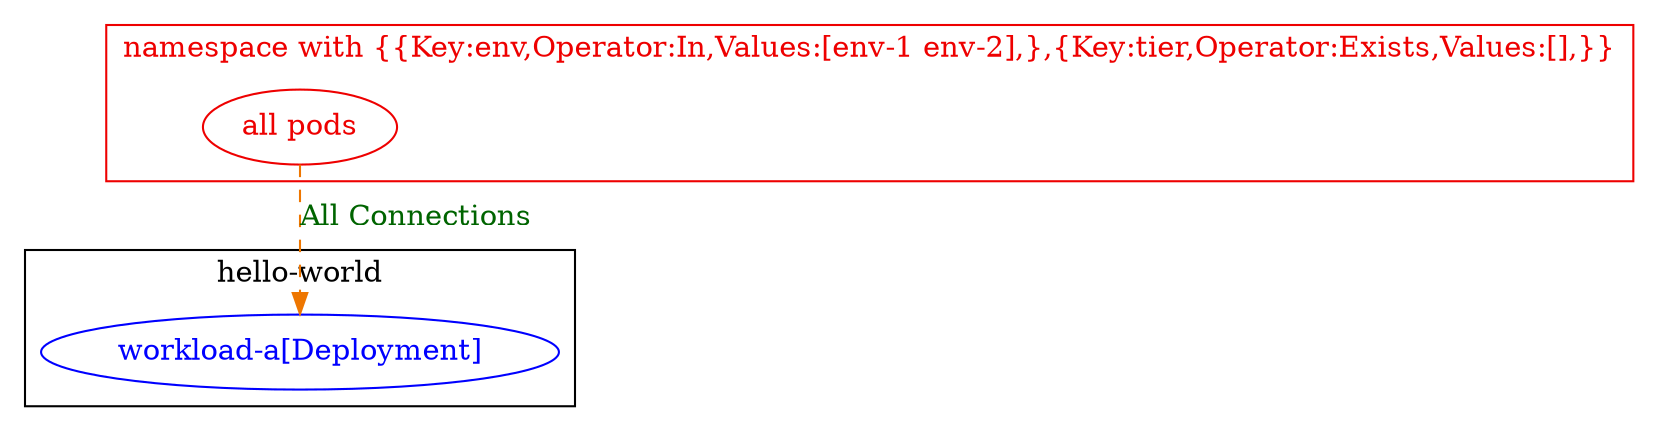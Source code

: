 digraph {
	subgraph "cluster_hello_world" {
		color="black"
		fontcolor="black"
		"hello-world/workload-a[Deployment]" [label="workload-a[Deployment]" color="blue" fontcolor="blue"]
		label="hello-world"
	}
	subgraph "cluster_namespace with {{Key:env,Operator:In,Values:[env_1 env_2],},{Key:tier,Operator:Exists,Values:[],}}" {
		color="red2"
		fontcolor="red2"
		"all pods_in_namespace with {{Key:env,Operator:In,Values:[env-1 env-2],},{Key:tier,Operator:Exists,Values:[],}}" [label="all pods" color="red2" fontcolor="red2"]
		label="namespace with {{Key:env,Operator:In,Values:[env-1 env-2],},{Key:tier,Operator:Exists,Values:[],}}"
	}
	"all pods_in_namespace with {{Key:env,Operator:In,Values:[env-1 env-2],},{Key:tier,Operator:Exists,Values:[],}}" -> "hello-world/workload-a[Deployment]" [label="All Connections" color="darkorange2" fontcolor="darkgreen" weight=1 style=dashed]
}